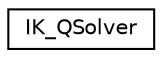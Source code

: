 digraph G
{
  edge [fontname="Helvetica",fontsize="10",labelfontname="Helvetica",labelfontsize="10"];
  node [fontname="Helvetica",fontsize="10",shape=record];
  rankdir=LR;
  Node1 [label="IK_QSolver",height=0.2,width=0.4,color="black", fillcolor="white", style="filled",URL="$d9/dbf/classIK__QSolver.html"];
}
